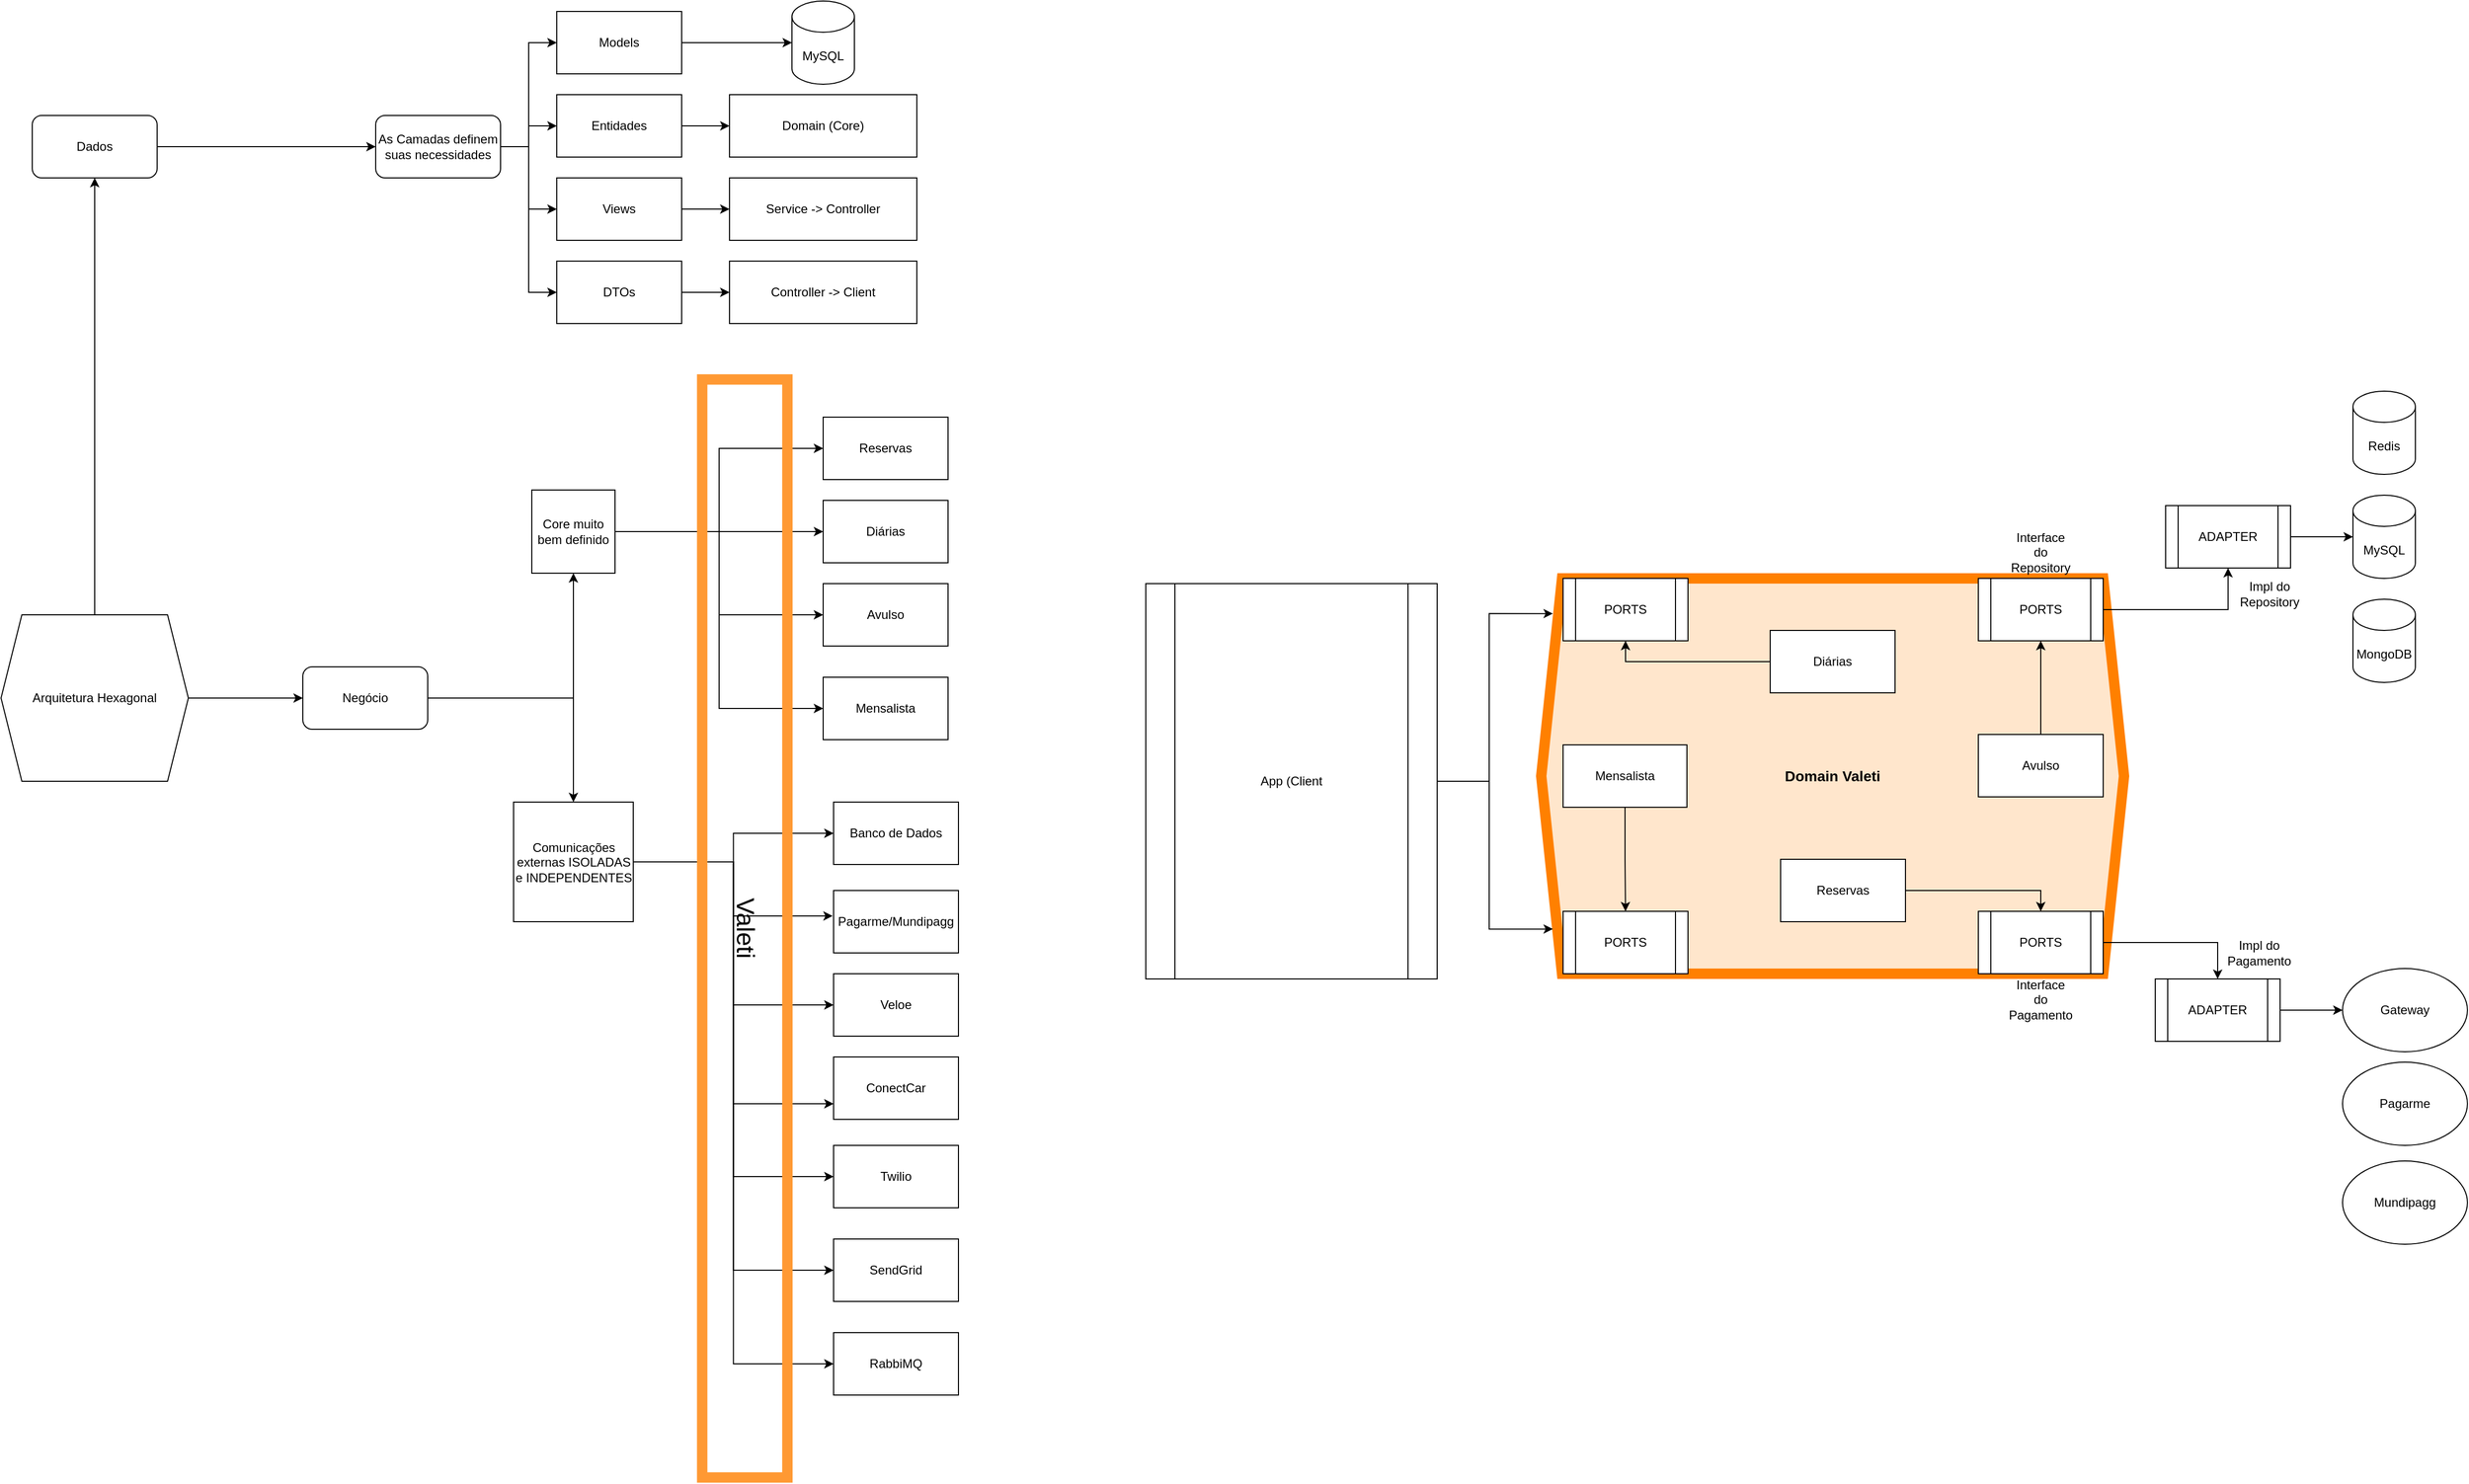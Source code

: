 <mxfile version="26.0.4">
  <diagram name="Página-1" id="LfbOlUPe-BQ44imm1VUP">
    <mxGraphModel dx="1622" dy="1627" grid="1" gridSize="10" guides="1" tooltips="1" connect="1" arrows="1" fold="1" page="1" pageScale="1" pageWidth="827" pageHeight="1169" math="0" shadow="0">
      <root>
        <mxCell id="0" />
        <mxCell id="1" parent="0" />
        <mxCell id="S1AVjksew2B80YAE8J_8-24" style="edgeStyle=orthogonalEdgeStyle;rounded=0;orthogonalLoop=1;jettySize=auto;html=1;entryX=-0.007;entryY=0.408;entryDx=0;entryDy=0;entryPerimeter=0;" parent="1" source="S1AVjksew2B80YAE8J_8-13" target="S1AVjksew2B80YAE8J_8-20" edge="1">
          <mxGeometry relative="1" as="geometry" />
        </mxCell>
        <mxCell id="S1AVjksew2B80YAE8J_8-6" style="edgeStyle=orthogonalEdgeStyle;rounded=0;orthogonalLoop=1;jettySize=auto;html=1;entryX=0;entryY=0.5;entryDx=0;entryDy=0;" parent="1" source="S1AVjksew2B80YAE8J_8-4" target="S1AVjksew2B80YAE8J_8-10" edge="1">
          <mxGeometry relative="1" as="geometry">
            <mxPoint x="550" y="430" as="targetPoint" />
          </mxGeometry>
        </mxCell>
        <mxCell id="S1AVjksew2B80YAE8J_8-27" style="edgeStyle=orthogonalEdgeStyle;rounded=0;orthogonalLoop=1;jettySize=auto;html=1;entryX=0;entryY=0.5;entryDx=0;entryDy=0;" parent="1" source="S1AVjksew2B80YAE8J_8-4" target="S1AVjksew2B80YAE8J_8-11" edge="1">
          <mxGeometry relative="1" as="geometry" />
        </mxCell>
        <mxCell id="S1AVjksew2B80YAE8J_8-28" style="edgeStyle=orthogonalEdgeStyle;rounded=0;orthogonalLoop=1;jettySize=auto;html=1;entryX=0;entryY=0.5;entryDx=0;entryDy=0;" parent="1" source="S1AVjksew2B80YAE8J_8-4" target="S1AVjksew2B80YAE8J_8-12" edge="1">
          <mxGeometry relative="1" as="geometry" />
        </mxCell>
        <mxCell id="S1AVjksew2B80YAE8J_8-29" style="edgeStyle=orthogonalEdgeStyle;rounded=0;orthogonalLoop=1;jettySize=auto;html=1;entryX=0;entryY=0.5;entryDx=0;entryDy=0;" parent="1" source="S1AVjksew2B80YAE8J_8-4" target="S1AVjksew2B80YAE8J_8-17" edge="1">
          <mxGeometry relative="1" as="geometry" />
        </mxCell>
        <mxCell id="S1AVjksew2B80YAE8J_8-4" value="Core muito bem definido" style="whiteSpace=wrap;html=1;aspect=fixed;" parent="1" vertex="1">
          <mxGeometry x="390" y="270" width="80" height="80" as="geometry" />
        </mxCell>
        <mxCell id="S1AVjksew2B80YAE8J_8-10" value="Reservas" style="rounded=0;whiteSpace=wrap;html=1;" parent="1" vertex="1">
          <mxGeometry x="670" y="200" width="120" height="60" as="geometry" />
        </mxCell>
        <mxCell id="S1AVjksew2B80YAE8J_8-11" value="Diárias" style="rounded=0;whiteSpace=wrap;html=1;" parent="1" vertex="1">
          <mxGeometry x="670" y="280" width="120" height="60" as="geometry" />
        </mxCell>
        <mxCell id="S1AVjksew2B80YAE8J_8-12" value="Avulso" style="rounded=0;whiteSpace=wrap;html=1;" parent="1" vertex="1">
          <mxGeometry x="670" y="360" width="120" height="60" as="geometry" />
        </mxCell>
        <mxCell id="S1AVjksew2B80YAE8J_8-25" style="edgeStyle=orthogonalEdgeStyle;rounded=0;orthogonalLoop=1;jettySize=auto;html=1;entryX=0;entryY=0.5;entryDx=0;entryDy=0;" parent="1" source="S1AVjksew2B80YAE8J_8-13" target="S1AVjksew2B80YAE8J_8-21" edge="1">
          <mxGeometry relative="1" as="geometry" />
        </mxCell>
        <mxCell id="S1AVjksew2B80YAE8J_8-26" style="edgeStyle=orthogonalEdgeStyle;rounded=0;orthogonalLoop=1;jettySize=auto;html=1;entryX=0;entryY=0.75;entryDx=0;entryDy=0;" parent="1" source="S1AVjksew2B80YAE8J_8-13" target="S1AVjksew2B80YAE8J_8-22" edge="1">
          <mxGeometry relative="1" as="geometry" />
        </mxCell>
        <mxCell id="S1AVjksew2B80YAE8J_8-31" style="edgeStyle=orthogonalEdgeStyle;rounded=0;orthogonalLoop=1;jettySize=auto;html=1;entryX=0;entryY=0.5;entryDx=0;entryDy=0;" parent="1" source="S1AVjksew2B80YAE8J_8-13" target="S1AVjksew2B80YAE8J_8-30" edge="1">
          <mxGeometry relative="1" as="geometry" />
        </mxCell>
        <mxCell id="S1AVjksew2B80YAE8J_8-33" style="edgeStyle=orthogonalEdgeStyle;rounded=0;orthogonalLoop=1;jettySize=auto;html=1;entryX=0;entryY=0.5;entryDx=0;entryDy=0;" parent="1" source="S1AVjksew2B80YAE8J_8-13" target="S1AVjksew2B80YAE8J_8-32" edge="1">
          <mxGeometry relative="1" as="geometry" />
        </mxCell>
        <mxCell id="0AMDwR0oSrzAizVU6Kph-24" style="edgeStyle=orthogonalEdgeStyle;rounded=0;orthogonalLoop=1;jettySize=auto;html=1;entryX=0;entryY=0.5;entryDx=0;entryDy=0;" edge="1" parent="1" source="S1AVjksew2B80YAE8J_8-13" target="S1AVjksew2B80YAE8J_8-19">
          <mxGeometry relative="1" as="geometry" />
        </mxCell>
        <mxCell id="0AMDwR0oSrzAizVU6Kph-27" style="edgeStyle=orthogonalEdgeStyle;rounded=0;orthogonalLoop=1;jettySize=auto;html=1;entryX=0;entryY=0.5;entryDx=0;entryDy=0;" edge="1" parent="1" source="S1AVjksew2B80YAE8J_8-13" target="0AMDwR0oSrzAizVU6Kph-26">
          <mxGeometry relative="1" as="geometry" />
        </mxCell>
        <mxCell id="S1AVjksew2B80YAE8J_8-13" value="Comunicações externas ISOLADAS e INDEPENDENTES" style="whiteSpace=wrap;html=1;aspect=fixed;" parent="1" vertex="1">
          <mxGeometry x="372.5" y="570" width="115" height="115" as="geometry" />
        </mxCell>
        <mxCell id="S1AVjksew2B80YAE8J_8-17" value="Mensalista" style="rounded=0;whiteSpace=wrap;html=1;" parent="1" vertex="1">
          <mxGeometry x="670" y="450" width="120" height="60" as="geometry" />
        </mxCell>
        <mxCell id="S1AVjksew2B80YAE8J_8-18" value="Valeti" style="rounded=0;whiteSpace=wrap;html=1;rotation=90;fillColor=none;strokeColor=#FF9933;strokeWidth=10;fontSize=24;" parent="1" vertex="1">
          <mxGeometry x="66.95" y="650.56" width="1055.47" height="81.87" as="geometry" />
        </mxCell>
        <mxCell id="S1AVjksew2B80YAE8J_8-19" value="Banco de Dados" style="rounded=0;whiteSpace=wrap;html=1;" parent="1" vertex="1">
          <mxGeometry x="680" y="570" width="120" height="60" as="geometry" />
        </mxCell>
        <mxCell id="S1AVjksew2B80YAE8J_8-20" value="Pagarme/Mundipagg" style="rounded=0;whiteSpace=wrap;html=1;" parent="1" vertex="1">
          <mxGeometry x="680" y="655" width="120" height="60" as="geometry" />
        </mxCell>
        <mxCell id="S1AVjksew2B80YAE8J_8-21" value="Veloe" style="rounded=0;whiteSpace=wrap;html=1;" parent="1" vertex="1">
          <mxGeometry x="680" y="735" width="120" height="60" as="geometry" />
        </mxCell>
        <mxCell id="S1AVjksew2B80YAE8J_8-22" value="ConectCar" style="rounded=0;whiteSpace=wrap;html=1;" parent="1" vertex="1">
          <mxGeometry x="680" y="815" width="120" height="60" as="geometry" />
        </mxCell>
        <mxCell id="S1AVjksew2B80YAE8J_8-30" value="Twilio" style="rounded=0;whiteSpace=wrap;html=1;" parent="1" vertex="1">
          <mxGeometry x="680" y="900" width="120" height="60" as="geometry" />
        </mxCell>
        <mxCell id="S1AVjksew2B80YAE8J_8-32" value="SendGrid" style="rounded=0;whiteSpace=wrap;html=1;" parent="1" vertex="1">
          <mxGeometry x="680" y="990" width="120" height="60" as="geometry" />
        </mxCell>
        <mxCell id="S1AVjksew2B80YAE8J_8-36" style="edgeStyle=orthogonalEdgeStyle;rounded=0;orthogonalLoop=1;jettySize=auto;html=1;exitX=0.5;exitY=0;exitDx=0;exitDy=0;entryX=0.5;entryY=1;entryDx=0;entryDy=0;" parent="1" source="S1AVjksew2B80YAE8J_8-34" edge="1" target="S1AVjksew2B80YAE8J_8-37">
          <mxGeometry relative="1" as="geometry">
            <mxPoint x="110" y="100" as="targetPoint" />
          </mxGeometry>
        </mxCell>
        <mxCell id="0AMDwR0oSrzAizVU6Kph-21" style="edgeStyle=orthogonalEdgeStyle;rounded=0;orthogonalLoop=1;jettySize=auto;html=1;" edge="1" parent="1" source="S1AVjksew2B80YAE8J_8-34" target="0AMDwR0oSrzAizVU6Kph-20">
          <mxGeometry relative="1" as="geometry" />
        </mxCell>
        <mxCell id="S1AVjksew2B80YAE8J_8-34" value="Arquitetura Hexagonal" style="shape=hexagon;perimeter=hexagonPerimeter2;whiteSpace=wrap;html=1;fixedSize=1;" parent="1" vertex="1">
          <mxGeometry x="-120" y="390" width="180" height="160" as="geometry" />
        </mxCell>
        <mxCell id="0AMDwR0oSrzAizVU6Kph-3" style="edgeStyle=orthogonalEdgeStyle;rounded=0;orthogonalLoop=1;jettySize=auto;html=1;entryX=0;entryY=0.5;entryDx=0;entryDy=0;" edge="1" parent="1" source="S1AVjksew2B80YAE8J_8-37" target="0AMDwR0oSrzAizVU6Kph-2">
          <mxGeometry relative="1" as="geometry" />
        </mxCell>
        <mxCell id="S1AVjksew2B80YAE8J_8-37" value="Dados" style="rounded=1;whiteSpace=wrap;html=1;" parent="1" vertex="1">
          <mxGeometry x="-90" y="-90" width="120" height="60" as="geometry" />
        </mxCell>
        <mxCell id="S1AVjksew2B80YAE8J_8-38" value="&lt;font style=&quot;font-size: 14px;&quot;&gt;&lt;b style=&quot;&quot;&gt;Domain Valeti&lt;/b&gt;&lt;/font&gt;" style="shape=hexagon;perimeter=hexagonPerimeter2;whiteSpace=wrap;html=1;fixedSize=1;fillColor=#ffe6cc;strokeColor=#FF8000;strokeWidth=10;" parent="1" vertex="1">
          <mxGeometry x="1360" y="355" width="560" height="380" as="geometry" />
        </mxCell>
        <mxCell id="S1AVjksew2B80YAE8J_8-47" style="edgeStyle=orthogonalEdgeStyle;rounded=0;orthogonalLoop=1;jettySize=auto;html=1;entryX=0.5;entryY=0;entryDx=0;entryDy=0;" parent="1" source="S1AVjksew2B80YAE8J_8-39" target="S1AVjksew2B80YAE8J_8-43" edge="1">
          <mxGeometry relative="1" as="geometry" />
        </mxCell>
        <mxCell id="S1AVjksew2B80YAE8J_8-39" value="Reservas" style="rounded=0;whiteSpace=wrap;html=1;" parent="1" vertex="1">
          <mxGeometry x="1590" y="625" width="120" height="60" as="geometry" />
        </mxCell>
        <mxCell id="S1AVjksew2B80YAE8J_8-50" style="edgeStyle=orthogonalEdgeStyle;rounded=0;orthogonalLoop=1;jettySize=auto;html=1;entryX=0.5;entryY=0;entryDx=0;entryDy=0;" parent="1" source="S1AVjksew2B80YAE8J_8-40" target="S1AVjksew2B80YAE8J_8-46" edge="1">
          <mxGeometry relative="1" as="geometry" />
        </mxCell>
        <mxCell id="S1AVjksew2B80YAE8J_8-40" value="Mensalista" style="rounded=0;whiteSpace=wrap;html=1;" parent="1" vertex="1">
          <mxGeometry x="1381" y="515" width="119" height="60" as="geometry" />
        </mxCell>
        <mxCell id="S1AVjksew2B80YAE8J_8-48" style="edgeStyle=orthogonalEdgeStyle;rounded=0;orthogonalLoop=1;jettySize=auto;html=1;entryX=0.5;entryY=1;entryDx=0;entryDy=0;" parent="1" source="S1AVjksew2B80YAE8J_8-41" target="S1AVjksew2B80YAE8J_8-45" edge="1">
          <mxGeometry relative="1" as="geometry" />
        </mxCell>
        <mxCell id="S1AVjksew2B80YAE8J_8-41" value="Avulso" style="rounded=0;whiteSpace=wrap;html=1;" parent="1" vertex="1">
          <mxGeometry x="1780" y="505" width="120" height="60" as="geometry" />
        </mxCell>
        <mxCell id="S1AVjksew2B80YAE8J_8-49" style="edgeStyle=orthogonalEdgeStyle;rounded=0;orthogonalLoop=1;jettySize=auto;html=1;entryX=0.5;entryY=1;entryDx=0;entryDy=0;" parent="1" source="S1AVjksew2B80YAE8J_8-42" target="S1AVjksew2B80YAE8J_8-44" edge="1">
          <mxGeometry relative="1" as="geometry" />
        </mxCell>
        <mxCell id="S1AVjksew2B80YAE8J_8-42" value="Diárias" style="rounded=0;whiteSpace=wrap;html=1;" parent="1" vertex="1">
          <mxGeometry x="1580" y="405" width="120" height="60" as="geometry" />
        </mxCell>
        <mxCell id="S1AVjksew2B80YAE8J_8-63" style="edgeStyle=orthogonalEdgeStyle;rounded=0;orthogonalLoop=1;jettySize=auto;html=1;" parent="1" source="S1AVjksew2B80YAE8J_8-43" target="S1AVjksew2B80YAE8J_8-62" edge="1">
          <mxGeometry relative="1" as="geometry" />
        </mxCell>
        <mxCell id="S1AVjksew2B80YAE8J_8-43" value="PORTS" style="shape=process;whiteSpace=wrap;html=1;backgroundOutline=1;" parent="1" vertex="1">
          <mxGeometry x="1780" y="675" width="120" height="60" as="geometry" />
        </mxCell>
        <mxCell id="S1AVjksew2B80YAE8J_8-44" value="PORTS" style="shape=process;whiteSpace=wrap;html=1;backgroundOutline=1;" parent="1" vertex="1">
          <mxGeometry x="1381" y="355" width="120" height="60" as="geometry" />
        </mxCell>
        <mxCell id="S1AVjksew2B80YAE8J_8-55" style="edgeStyle=orthogonalEdgeStyle;rounded=0;orthogonalLoop=1;jettySize=auto;html=1;entryX=0.5;entryY=1;entryDx=0;entryDy=0;" parent="1" source="S1AVjksew2B80YAE8J_8-45" target="S1AVjksew2B80YAE8J_8-51" edge="1">
          <mxGeometry relative="1" as="geometry" />
        </mxCell>
        <mxCell id="S1AVjksew2B80YAE8J_8-45" value="PORTS" style="shape=process;whiteSpace=wrap;html=1;backgroundOutline=1;" parent="1" vertex="1">
          <mxGeometry x="1780" y="355" width="120" height="60" as="geometry" />
        </mxCell>
        <mxCell id="S1AVjksew2B80YAE8J_8-46" value="PORTS" style="shape=process;whiteSpace=wrap;html=1;backgroundOutline=1;" parent="1" vertex="1">
          <mxGeometry x="1381" y="675" width="120" height="60" as="geometry" />
        </mxCell>
        <mxCell id="S1AVjksew2B80YAE8J_8-51" value="ADAPTER" style="shape=process;whiteSpace=wrap;html=1;backgroundOutline=1;" parent="1" vertex="1">
          <mxGeometry x="1960" y="285" width="120" height="60" as="geometry" />
        </mxCell>
        <mxCell id="S1AVjksew2B80YAE8J_8-53" value="MySQL" style="shape=cylinder3;whiteSpace=wrap;html=1;boundedLbl=1;backgroundOutline=1;size=15;" parent="1" vertex="1">
          <mxGeometry x="2140" y="275" width="60" height="80" as="geometry" />
        </mxCell>
        <mxCell id="S1AVjksew2B80YAE8J_8-56" style="edgeStyle=orthogonalEdgeStyle;rounded=0;orthogonalLoop=1;jettySize=auto;html=1;entryX=0;entryY=0.5;entryDx=0;entryDy=0;entryPerimeter=0;" parent="1" source="S1AVjksew2B80YAE8J_8-51" target="S1AVjksew2B80YAE8J_8-53" edge="1">
          <mxGeometry relative="1" as="geometry" />
        </mxCell>
        <mxCell id="S1AVjksew2B80YAE8J_8-57" value="Interface do Repository" style="text;html=1;align=center;verticalAlign=middle;whiteSpace=wrap;rounded=0;" parent="1" vertex="1">
          <mxGeometry x="1810" y="315" width="60" height="30" as="geometry" />
        </mxCell>
        <mxCell id="S1AVjksew2B80YAE8J_8-58" value="Impl do Repository" style="text;html=1;align=center;verticalAlign=middle;whiteSpace=wrap;rounded=0;" parent="1" vertex="1">
          <mxGeometry x="2030" y="355" width="60" height="30" as="geometry" />
        </mxCell>
        <mxCell id="S1AVjksew2B80YAE8J_8-59" value="MongoDB" style="shape=cylinder3;whiteSpace=wrap;html=1;boundedLbl=1;backgroundOutline=1;size=15;" parent="1" vertex="1">
          <mxGeometry x="2140" y="375" width="60" height="80" as="geometry" />
        </mxCell>
        <mxCell id="S1AVjksew2B80YAE8J_8-60" value="Redis" style="shape=cylinder3;whiteSpace=wrap;html=1;boundedLbl=1;backgroundOutline=1;size=15;" parent="1" vertex="1">
          <mxGeometry x="2140" y="175" width="60" height="80" as="geometry" />
        </mxCell>
        <mxCell id="S1AVjksew2B80YAE8J_8-67" style="edgeStyle=orthogonalEdgeStyle;rounded=0;orthogonalLoop=1;jettySize=auto;html=1;entryX=0;entryY=0.5;entryDx=0;entryDy=0;" parent="1" source="S1AVjksew2B80YAE8J_8-62" target="S1AVjksew2B80YAE8J_8-64" edge="1">
          <mxGeometry relative="1" as="geometry" />
        </mxCell>
        <mxCell id="S1AVjksew2B80YAE8J_8-62" value="ADAPTER" style="shape=process;whiteSpace=wrap;html=1;backgroundOutline=1;" parent="1" vertex="1">
          <mxGeometry x="1950" y="740" width="120" height="60" as="geometry" />
        </mxCell>
        <mxCell id="S1AVjksew2B80YAE8J_8-64" value="Gateway" style="ellipse;whiteSpace=wrap;html=1;" parent="1" vertex="1">
          <mxGeometry x="2130" y="730" width="120" height="80" as="geometry" />
        </mxCell>
        <mxCell id="S1AVjksew2B80YAE8J_8-65" value="Interface do Pagamento" style="text;html=1;align=center;verticalAlign=middle;whiteSpace=wrap;rounded=0;" parent="1" vertex="1">
          <mxGeometry x="1810" y="745" width="60" height="30" as="geometry" />
        </mxCell>
        <mxCell id="S1AVjksew2B80YAE8J_8-66" value="Impl do Pagamento" style="text;html=1;align=center;verticalAlign=middle;whiteSpace=wrap;rounded=0;" parent="1" vertex="1">
          <mxGeometry x="2020" y="700" width="60" height="30" as="geometry" />
        </mxCell>
        <mxCell id="S1AVjksew2B80YAE8J_8-68" value="Pagarme" style="ellipse;whiteSpace=wrap;html=1;" parent="1" vertex="1">
          <mxGeometry x="2130" y="820" width="120" height="80" as="geometry" />
        </mxCell>
        <mxCell id="S1AVjksew2B80YAE8J_8-69" value="Mundipagg" style="ellipse;whiteSpace=wrap;html=1;" parent="1" vertex="1">
          <mxGeometry x="2130" y="915" width="120" height="80" as="geometry" />
        </mxCell>
        <mxCell id="0AMDwR0oSrzAizVU6Kph-16" style="edgeStyle=orthogonalEdgeStyle;rounded=0;orthogonalLoop=1;jettySize=auto;html=1;entryX=0;entryY=0.5;entryDx=0;entryDy=0;" edge="1" parent="1" source="0AMDwR0oSrzAizVU6Kph-2" target="0AMDwR0oSrzAizVU6Kph-4">
          <mxGeometry relative="1" as="geometry" />
        </mxCell>
        <mxCell id="0AMDwR0oSrzAizVU6Kph-17" style="edgeStyle=orthogonalEdgeStyle;rounded=0;orthogonalLoop=1;jettySize=auto;html=1;entryX=0;entryY=0.5;entryDx=0;entryDy=0;" edge="1" parent="1" source="0AMDwR0oSrzAizVU6Kph-2" target="0AMDwR0oSrzAizVU6Kph-5">
          <mxGeometry relative="1" as="geometry" />
        </mxCell>
        <mxCell id="0AMDwR0oSrzAizVU6Kph-18" style="edgeStyle=orthogonalEdgeStyle;rounded=0;orthogonalLoop=1;jettySize=auto;html=1;entryX=0;entryY=0.5;entryDx=0;entryDy=0;" edge="1" parent="1" source="0AMDwR0oSrzAizVU6Kph-2" target="0AMDwR0oSrzAizVU6Kph-6">
          <mxGeometry relative="1" as="geometry" />
        </mxCell>
        <mxCell id="0AMDwR0oSrzAizVU6Kph-19" style="edgeStyle=orthogonalEdgeStyle;rounded=0;orthogonalLoop=1;jettySize=auto;html=1;entryX=0;entryY=0.5;entryDx=0;entryDy=0;" edge="1" parent="1" source="0AMDwR0oSrzAizVU6Kph-2" target="0AMDwR0oSrzAizVU6Kph-7">
          <mxGeometry relative="1" as="geometry" />
        </mxCell>
        <mxCell id="0AMDwR0oSrzAizVU6Kph-2" value="As Camadas definem suas necessidades" style="rounded=1;whiteSpace=wrap;html=1;" vertex="1" parent="1">
          <mxGeometry x="240" y="-90" width="120" height="60" as="geometry" />
        </mxCell>
        <mxCell id="0AMDwR0oSrzAizVU6Kph-4" value="Models" style="rounded=0;whiteSpace=wrap;html=1;" vertex="1" parent="1">
          <mxGeometry x="414" y="-190" width="120" height="60" as="geometry" />
        </mxCell>
        <mxCell id="0AMDwR0oSrzAizVU6Kph-13" style="edgeStyle=orthogonalEdgeStyle;rounded=0;orthogonalLoop=1;jettySize=auto;html=1;entryX=0;entryY=0.5;entryDx=0;entryDy=0;" edge="1" parent="1" source="0AMDwR0oSrzAizVU6Kph-5" target="0AMDwR0oSrzAizVU6Kph-8">
          <mxGeometry relative="1" as="geometry" />
        </mxCell>
        <mxCell id="0AMDwR0oSrzAizVU6Kph-5" value="Entidades" style="rounded=0;whiteSpace=wrap;html=1;" vertex="1" parent="1">
          <mxGeometry x="414" y="-110" width="120" height="60" as="geometry" />
        </mxCell>
        <mxCell id="0AMDwR0oSrzAizVU6Kph-14" style="edgeStyle=orthogonalEdgeStyle;rounded=0;orthogonalLoop=1;jettySize=auto;html=1;entryX=0;entryY=0.5;entryDx=0;entryDy=0;" edge="1" parent="1" source="0AMDwR0oSrzAizVU6Kph-6" target="0AMDwR0oSrzAizVU6Kph-9">
          <mxGeometry relative="1" as="geometry" />
        </mxCell>
        <mxCell id="0AMDwR0oSrzAizVU6Kph-6" value="Views" style="rounded=0;whiteSpace=wrap;html=1;" vertex="1" parent="1">
          <mxGeometry x="414" y="-30" width="120" height="60" as="geometry" />
        </mxCell>
        <mxCell id="0AMDwR0oSrzAizVU6Kph-15" style="edgeStyle=orthogonalEdgeStyle;rounded=0;orthogonalLoop=1;jettySize=auto;html=1;entryX=0;entryY=0.5;entryDx=0;entryDy=0;" edge="1" parent="1" source="0AMDwR0oSrzAizVU6Kph-7" target="0AMDwR0oSrzAizVU6Kph-10">
          <mxGeometry relative="1" as="geometry" />
        </mxCell>
        <mxCell id="0AMDwR0oSrzAizVU6Kph-7" value="DTOs" style="rounded=0;whiteSpace=wrap;html=1;" vertex="1" parent="1">
          <mxGeometry x="414" y="50" width="120" height="60" as="geometry" />
        </mxCell>
        <mxCell id="0AMDwR0oSrzAizVU6Kph-8" value="Domain (Core)" style="rounded=0;whiteSpace=wrap;html=1;" vertex="1" parent="1">
          <mxGeometry x="580" y="-110" width="180" height="60" as="geometry" />
        </mxCell>
        <mxCell id="0AMDwR0oSrzAizVU6Kph-9" value="Service -&amp;gt; Controller" style="rounded=0;whiteSpace=wrap;html=1;" vertex="1" parent="1">
          <mxGeometry x="580" y="-30" width="180" height="60" as="geometry" />
        </mxCell>
        <mxCell id="0AMDwR0oSrzAizVU6Kph-10" value="Controller -&amp;gt; Client" style="rounded=0;whiteSpace=wrap;html=1;" vertex="1" parent="1">
          <mxGeometry x="580" y="50" width="180" height="60" as="geometry" />
        </mxCell>
        <mxCell id="0AMDwR0oSrzAizVU6Kph-11" value="MySQL" style="shape=cylinder3;whiteSpace=wrap;html=1;boundedLbl=1;backgroundOutline=1;size=15;" vertex="1" parent="1">
          <mxGeometry x="640" y="-200" width="60" height="80" as="geometry" />
        </mxCell>
        <mxCell id="0AMDwR0oSrzAizVU6Kph-12" style="edgeStyle=orthogonalEdgeStyle;rounded=0;orthogonalLoop=1;jettySize=auto;html=1;entryX=0;entryY=0.5;entryDx=0;entryDy=0;entryPerimeter=0;" edge="1" parent="1" source="0AMDwR0oSrzAizVU6Kph-4" target="0AMDwR0oSrzAizVU6Kph-11">
          <mxGeometry relative="1" as="geometry" />
        </mxCell>
        <mxCell id="0AMDwR0oSrzAizVU6Kph-22" style="edgeStyle=orthogonalEdgeStyle;rounded=0;orthogonalLoop=1;jettySize=auto;html=1;entryX=0.5;entryY=1;entryDx=0;entryDy=0;" edge="1" parent="1" source="0AMDwR0oSrzAizVU6Kph-20" target="S1AVjksew2B80YAE8J_8-4">
          <mxGeometry relative="1" as="geometry" />
        </mxCell>
        <mxCell id="0AMDwR0oSrzAizVU6Kph-23" style="edgeStyle=orthogonalEdgeStyle;rounded=0;orthogonalLoop=1;jettySize=auto;html=1;entryX=0.5;entryY=0;entryDx=0;entryDy=0;" edge="1" parent="1" source="0AMDwR0oSrzAizVU6Kph-20" target="S1AVjksew2B80YAE8J_8-13">
          <mxGeometry relative="1" as="geometry" />
        </mxCell>
        <mxCell id="0AMDwR0oSrzAizVU6Kph-20" value="Negócio" style="rounded=1;whiteSpace=wrap;html=1;" vertex="1" parent="1">
          <mxGeometry x="170" y="440" width="120" height="60" as="geometry" />
        </mxCell>
        <mxCell id="0AMDwR0oSrzAizVU6Kph-26" value="RabbiMQ" style="rounded=0;whiteSpace=wrap;html=1;" vertex="1" parent="1">
          <mxGeometry x="680" y="1080" width="120" height="60" as="geometry" />
        </mxCell>
        <mxCell id="0AMDwR0oSrzAizVU6Kph-29" value="App (Client" style="shape=process;whiteSpace=wrap;html=1;backgroundOutline=1;" vertex="1" parent="1">
          <mxGeometry x="980" y="360" width="280" height="380" as="geometry" />
        </mxCell>
        <mxCell id="0AMDwR0oSrzAizVU6Kph-30" style="edgeStyle=orthogonalEdgeStyle;rounded=0;orthogonalLoop=1;jettySize=auto;html=1;entryX=0.02;entryY=0.089;entryDx=0;entryDy=0;entryPerimeter=0;" edge="1" parent="1" source="0AMDwR0oSrzAizVU6Kph-29" target="S1AVjksew2B80YAE8J_8-38">
          <mxGeometry relative="1" as="geometry" />
        </mxCell>
        <mxCell id="0AMDwR0oSrzAizVU6Kph-31" style="edgeStyle=orthogonalEdgeStyle;rounded=0;orthogonalLoop=1;jettySize=auto;html=1;entryX=0.02;entryY=0.887;entryDx=0;entryDy=0;entryPerimeter=0;" edge="1" parent="1" source="0AMDwR0oSrzAizVU6Kph-29" target="S1AVjksew2B80YAE8J_8-38">
          <mxGeometry relative="1" as="geometry" />
        </mxCell>
      </root>
    </mxGraphModel>
  </diagram>
</mxfile>
